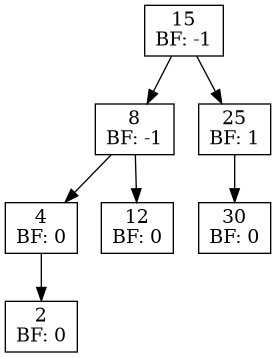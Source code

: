@startuml
digraph avl_tree {
    node [shape = box]
    
    15 [label="15\nBF: -1"]
    8 [label="8\nBF: -1"]
    25 [label="25\nBF: 1"]
    4 [label="4\nBF: 0"]
    12 [label="12\nBF: 0"]
    30 [label="30\nBF: 0"]
    2 [label="2\nBF: 0"]
    
    15 -> 8
    15 -> 25
    8 -> 4
    8 -> 12
    25 -> 30
    4 -> 2
}
@enduml